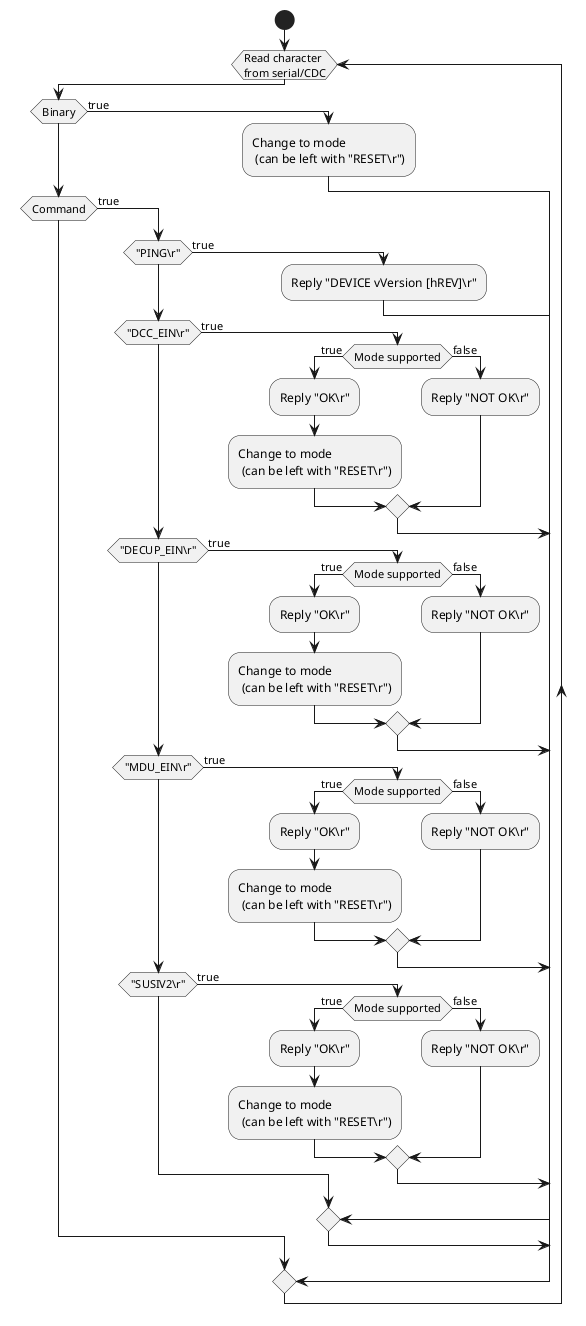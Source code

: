 @startuml

!pragma useVerticalIf on

start

while (Read character\nfrom serial/CDC)
  if (Binary) then (true)
    :Change to mode
     (can be left with "RESET\r");
  elseif (Command) then (true)
    if ("PING\\r") then (true)
      :Reply "DEVICE vVersion [hREV]\\r";
    elseif ("DCC_EIN\\r") then (true)
      if (Mode supported) then (true)
        :Reply "OK\\r";
        :Change to mode
         (can be left with "RESET\r");
      else (false)
        :Reply "NOT OK\\r";
      endif
    elseif ("DECUP_EIN\\r") then (true)
      if (Mode supported) then (true)
        :Reply "OK\\r";
        :Change to mode
         (can be left with "RESET\r");
      else (false)
        :Reply "NOT OK\\r";
      endif
    elseif ("MDU_EIN\\r") then (true)
      if (Mode supported) then (true)
        :Reply "OK\\r";
        :Change to mode
         (can be left with "RESET\r");
      else (false)
        :Reply "NOT OK\\r";
      endif
    elseif ("SUSIV2\\r") then (true)
      if (Mode supported) then (true)
        :Reply "OK\\r";
        :Change to mode
         (can be left with "RESET\r");
      else (false)
        :Reply "NOT OK\\r";
      endif
    endif
  else
  endif
endwhile

-[hidden]->
detach

@enduml
